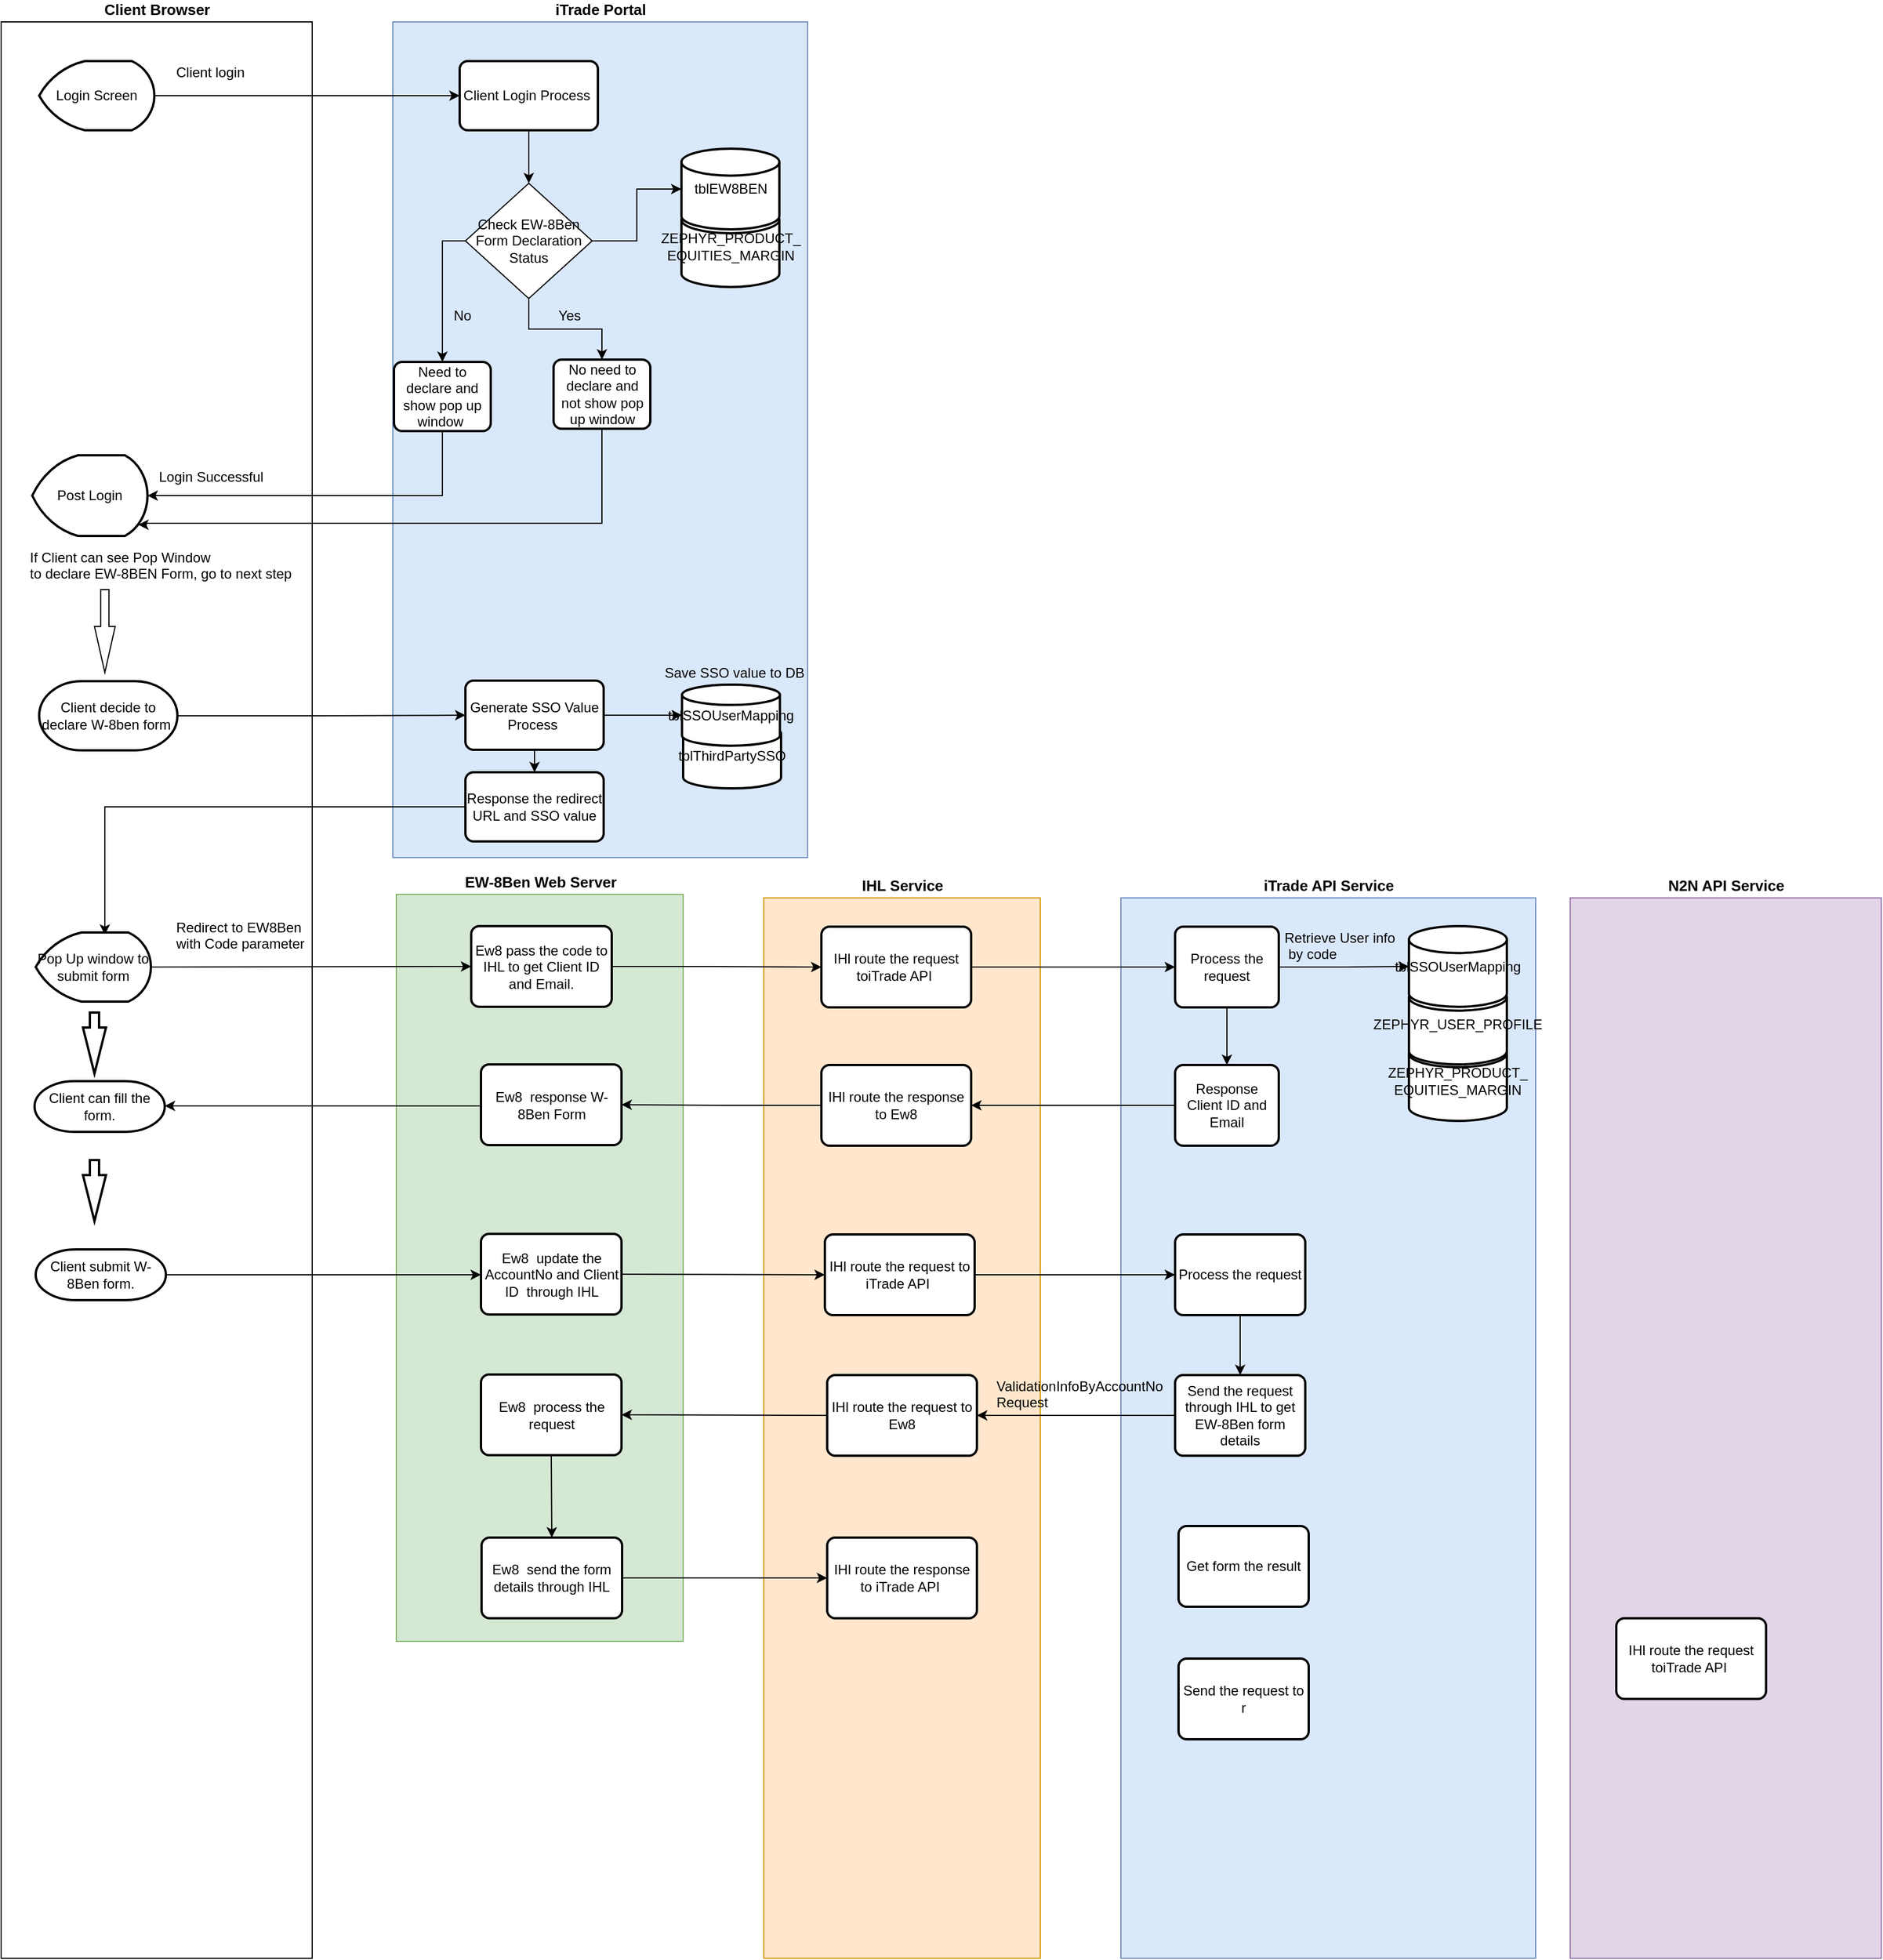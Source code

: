<mxfile version="10.5.9" type="github"><diagram id="YMtYOnzUOrOTfLu4kTXC" name="Page-1"><mxGraphModel dx="1604" dy="1848" grid="1" gridSize="10" guides="1" tooltips="1" connect="1" arrows="1" fold="1" page="1" pageScale="1" pageWidth="850" pageHeight="1100" math="0" shadow="0"><root><mxCell id="0"/><mxCell id="1" parent="0"/><mxCell id="tJ9BCTHQ244fIdcCI2bb-15" value="Client Browser" style="verticalLabelPosition=top;verticalAlign=bottom;html=1;shape=mxgraph.basic.rect;fillColor=#ffffff;fillColor2=none;strokeColor=#000000;strokeWidth=1;size=20;indent=5;labelPosition=center;align=center;fontStyle=1;fontSize=13;" parent="1" vertex="1"><mxGeometry x="-682" y="-965" width="270" height="1680" as="geometry"/></mxCell><mxCell id="tJ9BCTHQ244fIdcCI2bb-10" value="iTrade Portal" style="verticalLabelPosition=top;verticalAlign=bottom;html=1;shape=mxgraph.basic.rect;fillColor=#dae8fc;fillColor2=none;strokeColor=#6c8ebf;strokeWidth=1;size=20;indent=5;labelPosition=center;align=center;fontStyle=1;fontSize=13;" parent="1" vertex="1"><mxGeometry x="-342" y="-965" width="360" height="725" as="geometry"/></mxCell><mxCell id="x7NWvvhhakY7uaEACicM-8" style="edgeStyle=orthogonalEdgeStyle;rounded=0;orthogonalLoop=1;jettySize=auto;html=1;exitX=1;exitY=0.5;exitDx=0;exitDy=0;exitPerimeter=0;entryX=0;entryY=0.5;entryDx=0;entryDy=0;fontSize=13;" parent="1" source="tJ9BCTHQ244fIdcCI2bb-2" target="tJ9BCTHQ244fIdcCI2bb-8" edge="1"><mxGeometry relative="1" as="geometry"/></mxCell><mxCell id="tJ9BCTHQ244fIdcCI2bb-2" value="Login Screen" style="strokeWidth=2;html=1;shape=mxgraph.flowchart.display;whiteSpace=wrap;" parent="1" vertex="1"><mxGeometry x="-649" y="-931" width="100" height="60" as="geometry"/></mxCell><mxCell id="x7NWvvhhakY7uaEACicM-4" style="edgeStyle=orthogonalEdgeStyle;rounded=0;orthogonalLoop=1;jettySize=auto;html=1;exitX=0.5;exitY=1;exitDx=0;exitDy=0;fontSize=13;" parent="1" source="tJ9BCTHQ244fIdcCI2bb-8" target="tJ9BCTHQ244fIdcCI2bb-9" edge="1"><mxGeometry relative="1" as="geometry"/></mxCell><mxCell id="tJ9BCTHQ244fIdcCI2bb-8" value="Client Login Process&amp;nbsp;" style="rounded=1;whiteSpace=wrap;html=1;absoluteArcSize=1;arcSize=14;strokeWidth=2;" parent="1" vertex="1"><mxGeometry x="-284" y="-931" width="120" height="60" as="geometry"/></mxCell><mxCell id="22XE5wsb6GLYgaNZncnY-3" style="edgeStyle=orthogonalEdgeStyle;rounded=0;orthogonalLoop=1;jettySize=auto;html=1;exitX=0.5;exitY=1;exitDx=0;exitDy=0;entryX=0.5;entryY=0;entryDx=0;entryDy=0;" edge="1" parent="1" source="tJ9BCTHQ244fIdcCI2bb-9" target="22XE5wsb6GLYgaNZncnY-2"><mxGeometry relative="1" as="geometry"/></mxCell><mxCell id="22XE5wsb6GLYgaNZncnY-4" style="edgeStyle=orthogonalEdgeStyle;rounded=0;orthogonalLoop=1;jettySize=auto;html=1;exitX=0;exitY=0.5;exitDx=0;exitDy=0;entryX=0.5;entryY=0;entryDx=0;entryDy=0;" edge="1" parent="1" source="tJ9BCTHQ244fIdcCI2bb-9" target="22XE5wsb6GLYgaNZncnY-1"><mxGeometry relative="1" as="geometry"/></mxCell><mxCell id="tJ9BCTHQ244fIdcCI2bb-9" value="&lt;span&gt;Check EW-8Ben Form Declaration Status&lt;/span&gt;" style="rhombus;whiteSpace=wrap;html=1;" parent="1" vertex="1"><mxGeometry x="-279" y="-825" width="110" height="100" as="geometry"/></mxCell><mxCell id="tJ9BCTHQ244fIdcCI2bb-22" value="ZEPHYR_PRODUCT_&lt;br&gt;EQUITIES_MARGIN" style="strokeWidth=2;shape=mxgraph.flowchart.database;whiteSpace=wrap;html=1;labelPosition=center;verticalLabelPosition=middle;align=center;verticalAlign=middle;" parent="1" vertex="1"><mxGeometry x="-91.5" y="-805" width="85" height="70" as="geometry"/></mxCell><mxCell id="tJ9BCTHQ244fIdcCI2bb-26" style="edgeStyle=orthogonalEdgeStyle;rounded=0;orthogonalLoop=1;jettySize=auto;html=1;exitX=1;exitY=0.5;exitDx=0;exitDy=0;entryX=0;entryY=0.5;entryDx=0;entryDy=0;fontSize=13;verticalAlign=bottom;entryPerimeter=0;" parent="1" source="tJ9BCTHQ244fIdcCI2bb-9" target="tJ9BCTHQ244fIdcCI2bb-3" edge="1"><mxGeometry relative="1" as="geometry"/></mxCell><mxCell id="tJ9BCTHQ244fIdcCI2bb-3" value="tblEW8BEN" style="strokeWidth=2;html=1;shape=mxgraph.flowchart.database;whiteSpace=wrap;" parent="1" vertex="1"><mxGeometry x="-91.5" y="-855" width="85" height="70" as="geometry"/></mxCell><mxCell id="x7NWvvhhakY7uaEACicM-1" value="Yes&lt;br style=&quot;font-size: 12px&quot;&gt;" style="text;html=1;resizable=0;points=[];autosize=1;align=center;verticalAlign=top;spacingTop=-4;fontSize=12;" parent="1" vertex="1"><mxGeometry x="-209" y="-720" width="40" height="20" as="geometry"/></mxCell><mxCell id="x7NWvvhhakY7uaEACicM-14" value="Post Login" style="strokeWidth=2;html=1;shape=mxgraph.flowchart.display;whiteSpace=wrap;" parent="1" vertex="1"><mxGeometry x="-655" y="-589" width="100" height="70" as="geometry"/></mxCell><mxCell id="x7NWvvhhakY7uaEACicM-16" value="Login Successful&lt;br style=&quot;font-size: 12px;&quot;&gt;" style="text;html=1;resizable=0;points=[];autosize=1;align=left;verticalAlign=top;spacingTop=-4;fontSize=12;" parent="1" vertex="1"><mxGeometry x="-547" y="-580" width="110" height="20" as="geometry"/></mxCell><mxCell id="x7NWvvhhakY7uaEACicM-18" value="If Client can see Pop Window &lt;br style=&quot;font-size: 12px&quot;&gt;to declare EW-8BEN Form, go to next step&lt;br style=&quot;font-size: 12px&quot;&gt;" style="text;html=1;resizable=0;points=[];autosize=1;align=left;verticalAlign=top;spacingTop=-4;fontSize=12;" parent="1" vertex="1"><mxGeometry x="-659" y="-510" width="240" height="30" as="geometry"/></mxCell><mxCell id="x7NWvvhhakY7uaEACicM-19" value="Client login&lt;br style=&quot;font-size: 12px;&quot;&gt;" style="text;html=1;resizable=0;points=[];autosize=1;align=left;verticalAlign=top;spacingTop=-4;fontSize=12;" parent="1" vertex="1"><mxGeometry x="-532" y="-931" width="80" height="20" as="geometry"/></mxCell><mxCell id="x7NWvvhhakY7uaEACicM-23" style="edgeStyle=orthogonalEdgeStyle;rounded=0;orthogonalLoop=1;jettySize=auto;html=1;exitX=1;exitY=0.5;exitDx=0;exitDy=0;exitPerimeter=0;entryX=0;entryY=0.5;entryDx=0;entryDy=0;fontSize=12;" parent="1" source="x7NWvvhhakY7uaEACicM-21" target="x7NWvvhhakY7uaEACicM-22" edge="1"><mxGeometry relative="1" as="geometry"/></mxCell><mxCell id="x7NWvvhhakY7uaEACicM-21" value="Client decide to declare W-8ben form&amp;nbsp;" style="strokeWidth=2;html=1;shape=mxgraph.flowchart.terminator;whiteSpace=wrap;fontSize=12;" parent="1" vertex="1"><mxGeometry x="-649" y="-393" width="120" height="60" as="geometry"/></mxCell><mxCell id="x7NWvvhhakY7uaEACicM-28" style="edgeStyle=orthogonalEdgeStyle;rounded=0;orthogonalLoop=1;jettySize=auto;html=1;exitX=1;exitY=0.5;exitDx=0;exitDy=0;entryX=0;entryY=0.5;entryDx=0;entryDy=0;entryPerimeter=0;fontSize=12;" parent="1" source="x7NWvvhhakY7uaEACicM-22" target="x7NWvvhhakY7uaEACicM-25" edge="1"><mxGeometry relative="1" as="geometry"/></mxCell><mxCell id="BPQKgwoo89sPlXSKVGjw-5" style="edgeStyle=orthogonalEdgeStyle;rounded=0;orthogonalLoop=1;jettySize=auto;html=1;exitX=0.5;exitY=1;exitDx=0;exitDy=0;entryX=0.5;entryY=0;entryDx=0;entryDy=0;" parent="1" source="x7NWvvhhakY7uaEACicM-22" target="BPQKgwoo89sPlXSKVGjw-2" edge="1"><mxGeometry relative="1" as="geometry"/></mxCell><mxCell id="x7NWvvhhakY7uaEACicM-22" value="Generate SSO Value Process&amp;nbsp;" style="rounded=1;whiteSpace=wrap;html=1;absoluteArcSize=1;arcSize=14;strokeWidth=2;" parent="1" vertex="1"><mxGeometry x="-279" y="-393.5" width="120" height="60" as="geometry"/></mxCell><mxCell id="x7NWvvhhakY7uaEACicM-24" value="&lt;span&gt;Redirect to EW8Ben &lt;br&gt;with Code parameter&lt;/span&gt;&lt;br style=&quot;font-size: 12px&quot;&gt;" style="text;html=1;resizable=0;points=[];autosize=1;align=left;verticalAlign=top;spacingTop=-4;fontSize=12;" parent="1" vertex="1"><mxGeometry x="-532" y="-189" width="130" height="30" as="geometry"/></mxCell><mxCell id="x7NWvvhhakY7uaEACicM-26" value="tblThirdPartySSO" style="strokeWidth=2;html=1;shape=mxgraph.flowchart.database;whiteSpace=wrap;" parent="1" vertex="1"><mxGeometry x="-90" y="-357" width="85" height="57" as="geometry"/></mxCell><mxCell id="x7NWvvhhakY7uaEACicM-25" value="tblSSOUserMapping" style="strokeWidth=2;html=1;shape=mxgraph.flowchart.database;whiteSpace=wrap;" parent="1" vertex="1"><mxGeometry x="-91" y="-390" width="85" height="53" as="geometry"/></mxCell><mxCell id="x7NWvvhhakY7uaEACicM-27" value="" style="html=1;shadow=0;dashed=0;align=center;verticalAlign=middle;shape=mxgraph.arrows2.arrow;dy=0.6;dx=40;direction=south;notch=0;fontSize=12;" parent="1" vertex="1"><mxGeometry x="-601" y="-472.5" width="18" height="72" as="geometry"/></mxCell><mxCell id="BPQKgwoo89sPlXSKVGjw-10" style="edgeStyle=orthogonalEdgeStyle;rounded=0;orthogonalLoop=1;jettySize=auto;html=1;exitX=0;exitY=0.5;exitDx=0;exitDy=0;entryX=0.6;entryY=0.033;entryDx=0;entryDy=0;entryPerimeter=0;" parent="1" source="BPQKgwoo89sPlXSKVGjw-2" target="BPQKgwoo89sPlXSKVGjw-15" edge="1"><mxGeometry relative="1" as="geometry"><mxPoint x="-549" y="-345" as="targetPoint"/></mxGeometry></mxCell><mxCell id="BPQKgwoo89sPlXSKVGjw-2" value="Response the redirect URL and SSO value" style="rounded=1;whiteSpace=wrap;html=1;absoluteArcSize=1;arcSize=14;strokeWidth=2;" parent="1" vertex="1"><mxGeometry x="-279" y="-314" width="120" height="60" as="geometry"/></mxCell><mxCell id="BPQKgwoo89sPlXSKVGjw-6" value="Save SSO value to DB&lt;br style=&quot;font-size: 12px&quot;&gt;" style="text;html=1;resizable=0;points=[];autosize=1;align=left;verticalAlign=top;spacingTop=-4;fontSize=12;" parent="1" vertex="1"><mxGeometry x="-108" y="-410" width="140" height="20" as="geometry"/></mxCell><mxCell id="BPQKgwoo89sPlXSKVGjw-11" value="EW-8Ben Web Server" style="verticalLabelPosition=top;verticalAlign=bottom;html=1;shape=mxgraph.basic.rect;fillColor=#d5e8d4;fillColor2=none;strokeColor=#82b366;strokeWidth=1;size=20;indent=5;labelPosition=center;align=center;fontStyle=1;fontSize=13;" parent="1" vertex="1"><mxGeometry x="-339" y="-208" width="249" height="648" as="geometry"/></mxCell><mxCell id="BPQKgwoo89sPlXSKVGjw-12" value="IHL Service" style="verticalLabelPosition=top;verticalAlign=bottom;html=1;shape=mxgraph.basic.rect;fillColor=#ffe6cc;fillColor2=none;strokeColor=#d79b00;strokeWidth=1;size=20;indent=5;labelPosition=center;align=center;fontStyle=1;fontSize=13;" parent="1" vertex="1"><mxGeometry x="-20" y="-205" width="240" height="920" as="geometry"/></mxCell><mxCell id="BPQKgwoo89sPlXSKVGjw-13" value="iTrade API Service" style="verticalLabelPosition=top;verticalAlign=bottom;html=1;shape=mxgraph.basic.rect;fillColor=#dae8fc;fillColor2=none;strokeColor=#6c8ebf;strokeWidth=1;size=20;indent=5;labelPosition=center;align=center;fontStyle=1;fontSize=13;" parent="1" vertex="1"><mxGeometry x="290" y="-205" width="360" height="920" as="geometry"/></mxCell><mxCell id="BPQKgwoo89sPlXSKVGjw-14" value="N2N API Service" style="verticalLabelPosition=top;verticalAlign=bottom;html=1;shape=mxgraph.basic.rect;fillColor=#e1d5e7;fillColor2=none;strokeColor=#9673a6;strokeWidth=1;size=20;indent=5;labelPosition=center;align=center;fontStyle=1;fontSize=13;" parent="1" vertex="1"><mxGeometry x="680" y="-205" width="270" height="920" as="geometry"/></mxCell><mxCell id="22XE5wsb6GLYgaNZncnY-46" style="edgeStyle=none;rounded=0;orthogonalLoop=1;jettySize=auto;html=1;exitX=1;exitY=0.5;exitDx=0;exitDy=0;exitPerimeter=0;entryX=0;entryY=0.5;entryDx=0;entryDy=0;" edge="1" parent="1" source="BPQKgwoo89sPlXSKVGjw-15" target="BPQKgwoo89sPlXSKVGjw-17"><mxGeometry relative="1" as="geometry"/></mxCell><mxCell id="BPQKgwoo89sPlXSKVGjw-15" value="Pop Up window to submit form" style="strokeWidth=2;html=1;shape=mxgraph.flowchart.display;whiteSpace=wrap;" parent="1" vertex="1"><mxGeometry x="-652" y="-175" width="100" height="60" as="geometry"/></mxCell><mxCell id="BPQKgwoo89sPlXSKVGjw-21" style="edgeStyle=orthogonalEdgeStyle;rounded=0;orthogonalLoop=1;jettySize=auto;html=1;exitX=1;exitY=0.5;exitDx=0;exitDy=0;entryX=0;entryY=0.5;entryDx=0;entryDy=0;" parent="1" source="BPQKgwoo89sPlXSKVGjw-17" target="BPQKgwoo89sPlXSKVGjw-20" edge="1"><mxGeometry relative="1" as="geometry"/></mxCell><mxCell id="BPQKgwoo89sPlXSKVGjw-17" value="Ew8 pass the code to IHL to get Client ID and Email." style="rounded=1;whiteSpace=wrap;html=1;absoluteArcSize=1;arcSize=14;strokeWidth=2;" parent="1" vertex="1"><mxGeometry x="-274" y="-180.5" width="122" height="70" as="geometry"/></mxCell><mxCell id="BPQKgwoo89sPlXSKVGjw-24" style="edgeStyle=orthogonalEdgeStyle;rounded=0;orthogonalLoop=1;jettySize=auto;html=1;exitX=1;exitY=0.5;exitDx=0;exitDy=0;entryX=0;entryY=0.5;entryDx=0;entryDy=0;" parent="1" source="BPQKgwoo89sPlXSKVGjw-20" target="BPQKgwoo89sPlXSKVGjw-23" edge="1"><mxGeometry relative="1" as="geometry"/></mxCell><mxCell id="BPQKgwoo89sPlXSKVGjw-20" value="IHl route the request toiTrade API&amp;nbsp;" style="rounded=1;whiteSpace=wrap;html=1;absoluteArcSize=1;arcSize=14;strokeWidth=2;" parent="1" vertex="1"><mxGeometry x="30" y="-180" width="130" height="70" as="geometry"/></mxCell><mxCell id="22XE5wsb6GLYgaNZncnY-15" style="edgeStyle=orthogonalEdgeStyle;rounded=0;orthogonalLoop=1;jettySize=auto;html=1;exitX=1;exitY=0.5;exitDx=0;exitDy=0;entryX=0;entryY=0.5;entryDx=0;entryDy=0;entryPerimeter=0;" edge="1" parent="1" source="BPQKgwoo89sPlXSKVGjw-23" target="22XE5wsb6GLYgaNZncnY-14"><mxGeometry relative="1" as="geometry"/></mxCell><mxCell id="22XE5wsb6GLYgaNZncnY-18" style="edgeStyle=orthogonalEdgeStyle;rounded=0;orthogonalLoop=1;jettySize=auto;html=1;exitX=0.5;exitY=1;exitDx=0;exitDy=0;" edge="1" parent="1" source="BPQKgwoo89sPlXSKVGjw-23" target="22XE5wsb6GLYgaNZncnY-17"><mxGeometry relative="1" as="geometry"/></mxCell><mxCell id="BPQKgwoo89sPlXSKVGjw-23" value="Process the request" style="rounded=1;whiteSpace=wrap;html=1;absoluteArcSize=1;arcSize=14;strokeWidth=2;" parent="1" vertex="1"><mxGeometry x="337" y="-180" width="90" height="70" as="geometry"/></mxCell><mxCell id="BPQKgwoo89sPlXSKVGjw-25" value="IHl route the request toiTrade API&amp;nbsp;" style="rounded=1;whiteSpace=wrap;html=1;absoluteArcSize=1;arcSize=14;strokeWidth=2;" parent="1" vertex="1"><mxGeometry x="720" y="420" width="130" height="70" as="geometry"/></mxCell><mxCell id="22XE5wsb6GLYgaNZncnY-7" style="edgeStyle=orthogonalEdgeStyle;rounded=0;orthogonalLoop=1;jettySize=auto;html=1;exitX=0.5;exitY=1;exitDx=0;exitDy=0;entryX=1;entryY=0.5;entryDx=0;entryDy=0;entryPerimeter=0;" edge="1" parent="1" source="22XE5wsb6GLYgaNZncnY-1" target="x7NWvvhhakY7uaEACicM-14"><mxGeometry relative="1" as="geometry"/></mxCell><mxCell id="22XE5wsb6GLYgaNZncnY-1" value="Need to declare and show pop up window&amp;nbsp;" style="rounded=1;whiteSpace=wrap;html=1;absoluteArcSize=1;arcSize=14;strokeWidth=2;" vertex="1" parent="1"><mxGeometry x="-341" y="-670" width="84" height="60" as="geometry"/></mxCell><mxCell id="22XE5wsb6GLYgaNZncnY-12" style="edgeStyle=orthogonalEdgeStyle;rounded=0;orthogonalLoop=1;jettySize=auto;html=1;exitX=0.5;exitY=1;exitDx=0;exitDy=0;entryX=0.92;entryY=0.86;entryDx=0;entryDy=0;entryPerimeter=0;" edge="1" parent="1" source="22XE5wsb6GLYgaNZncnY-2" target="x7NWvvhhakY7uaEACicM-14"><mxGeometry relative="1" as="geometry"><Array as="points"><mxPoint x="-160" y="-530"/><mxPoint x="-556" y="-530"/></Array></mxGeometry></mxCell><mxCell id="22XE5wsb6GLYgaNZncnY-2" value="No need to declare and not show pop up window" style="rounded=1;whiteSpace=wrap;html=1;absoluteArcSize=1;arcSize=14;strokeWidth=2;" vertex="1" parent="1"><mxGeometry x="-202.5" y="-672" width="84" height="60" as="geometry"/></mxCell><mxCell id="22XE5wsb6GLYgaNZncnY-5" value="No&lt;br style=&quot;font-size: 12px&quot;&gt;" style="text;html=1;resizable=0;points=[];autosize=1;align=center;verticalAlign=top;spacingTop=-4;fontSize=12;" vertex="1" parent="1"><mxGeometry x="-297" y="-720" width="30" height="20" as="geometry"/></mxCell><mxCell id="22XE5wsb6GLYgaNZncnY-16" value="Retrieve User info&lt;br&gt;&amp;nbsp;by code&lt;br style=&quot;font-size: 12px&quot;&gt;" style="text;html=1;resizable=0;points=[];autosize=1;align=left;verticalAlign=top;spacingTop=-4;fontSize=12;" vertex="1" parent="1"><mxGeometry x="430" y="-180" width="110" height="30" as="geometry"/></mxCell><mxCell id="22XE5wsb6GLYgaNZncnY-20" style="edgeStyle=orthogonalEdgeStyle;rounded=0;orthogonalLoop=1;jettySize=auto;html=1;exitX=0;exitY=0.5;exitDx=0;exitDy=0;entryX=1;entryY=0.5;entryDx=0;entryDy=0;" edge="1" parent="1" source="22XE5wsb6GLYgaNZncnY-17" target="22XE5wsb6GLYgaNZncnY-19"><mxGeometry relative="1" as="geometry"/></mxCell><mxCell id="22XE5wsb6GLYgaNZncnY-17" value="Response Client ID and Email" style="rounded=1;whiteSpace=wrap;html=1;absoluteArcSize=1;arcSize=14;strokeWidth=2;" vertex="1" parent="1"><mxGeometry x="337" y="-60" width="90" height="70" as="geometry"/></mxCell><mxCell id="22XE5wsb6GLYgaNZncnY-22" style="edgeStyle=orthogonalEdgeStyle;rounded=0;orthogonalLoop=1;jettySize=auto;html=1;exitX=0;exitY=0.5;exitDx=0;exitDy=0;entryX=1;entryY=0.5;entryDx=0;entryDy=0;" edge="1" parent="1" source="22XE5wsb6GLYgaNZncnY-19" target="22XE5wsb6GLYgaNZncnY-21"><mxGeometry relative="1" as="geometry"/></mxCell><mxCell id="22XE5wsb6GLYgaNZncnY-19" value="IHl route the response to Ew8" style="rounded=1;whiteSpace=wrap;html=1;absoluteArcSize=1;arcSize=14;strokeWidth=2;" vertex="1" parent="1"><mxGeometry x="30" y="-60" width="130" height="70" as="geometry"/></mxCell><mxCell id="22XE5wsb6GLYgaNZncnY-32" style="edgeStyle=elbowEdgeStyle;rounded=0;orthogonalLoop=1;jettySize=auto;elbow=vertical;html=1;exitX=0;exitY=0.5;exitDx=0;exitDy=0;entryX=1;entryY=0.5;entryDx=0;entryDy=0;entryPerimeter=0;" edge="1" parent="1" source="22XE5wsb6GLYgaNZncnY-21" target="22XE5wsb6GLYgaNZncnY-27"><mxGeometry relative="1" as="geometry"/></mxCell><mxCell id="22XE5wsb6GLYgaNZncnY-21" value="Ew8&amp;nbsp; response W-8Ben Form" style="rounded=1;whiteSpace=wrap;html=1;absoluteArcSize=1;arcSize=14;strokeWidth=2;" vertex="1" parent="1"><mxGeometry x="-265.5" y="-60.5" width="122" height="70" as="geometry"/></mxCell><mxCell id="22XE5wsb6GLYgaNZncnY-27" value="Client can fill the form." style="strokeWidth=2;html=1;shape=mxgraph.flowchart.terminator;whiteSpace=wrap;fontSize=12;" vertex="1" parent="1"><mxGeometry x="-653" y="-46" width="113" height="44" as="geometry"/></mxCell><mxCell id="22XE5wsb6GLYgaNZncnY-30" value="" style="verticalLabelPosition=bottom;verticalAlign=top;html=1;strokeWidth=2;shape=mxgraph.arrows2.arrow;dy=0.6;dx=40;notch=0;align=center;flipV=1;direction=north;" vertex="1" parent="1"><mxGeometry x="-611" y="-105.5" width="20" height="53" as="geometry"/></mxCell><mxCell id="22XE5wsb6GLYgaNZncnY-36" style="edgeStyle=elbowEdgeStyle;rounded=0;orthogonalLoop=1;jettySize=auto;elbow=vertical;html=1;exitX=1;exitY=0.5;exitDx=0;exitDy=0;exitPerimeter=0;entryX=0;entryY=0.5;entryDx=0;entryDy=0;" edge="1" parent="1" source="22XE5wsb6GLYgaNZncnY-33" target="22XE5wsb6GLYgaNZncnY-35"><mxGeometry relative="1" as="geometry"/></mxCell><mxCell id="22XE5wsb6GLYgaNZncnY-33" value="Client submit W-8Ben form." style="strokeWidth=2;html=1;shape=mxgraph.flowchart.terminator;whiteSpace=wrap;fontSize=12;" vertex="1" parent="1"><mxGeometry x="-652" y="100" width="113" height="44" as="geometry"/></mxCell><mxCell id="22XE5wsb6GLYgaNZncnY-34" value="" style="verticalLabelPosition=bottom;verticalAlign=top;html=1;strokeWidth=2;shape=mxgraph.arrows2.arrow;dy=0.6;dx=40;notch=0;align=center;flipV=1;direction=north;" vertex="1" parent="1"><mxGeometry x="-611" y="22.5" width="20" height="53" as="geometry"/></mxCell><mxCell id="22XE5wsb6GLYgaNZncnY-38" style="edgeStyle=elbowEdgeStyle;rounded=0;orthogonalLoop=1;jettySize=auto;elbow=vertical;html=1;exitX=1;exitY=0.5;exitDx=0;exitDy=0;entryX=0;entryY=0.5;entryDx=0;entryDy=0;" edge="1" parent="1" source="22XE5wsb6GLYgaNZncnY-35" target="22XE5wsb6GLYgaNZncnY-37"><mxGeometry relative="1" as="geometry"/></mxCell><mxCell id="22XE5wsb6GLYgaNZncnY-35" value="Ew8&amp;nbsp; update the AccountNo and Client ID&amp;nbsp; through IHL" style="rounded=1;whiteSpace=wrap;html=1;absoluteArcSize=1;arcSize=14;strokeWidth=2;" vertex="1" parent="1"><mxGeometry x="-265.5" y="86.5" width="122" height="70" as="geometry"/></mxCell><mxCell id="22XE5wsb6GLYgaNZncnY-54" style="edgeStyle=none;rounded=0;orthogonalLoop=1;jettySize=auto;html=1;exitX=1;exitY=0.5;exitDx=0;exitDy=0;entryX=0;entryY=0.5;entryDx=0;entryDy=0;" edge="1" parent="1" source="22XE5wsb6GLYgaNZncnY-37" target="22XE5wsb6GLYgaNZncnY-42"><mxGeometry relative="1" as="geometry"/></mxCell><mxCell id="22XE5wsb6GLYgaNZncnY-37" value="IHl route the request to iTrade API&amp;nbsp;" style="rounded=1;whiteSpace=wrap;html=1;absoluteArcSize=1;arcSize=14;strokeWidth=2;" vertex="1" parent="1"><mxGeometry x="33" y="87" width="130" height="70" as="geometry"/></mxCell><mxCell id="22XE5wsb6GLYgaNZncnY-40" value="ZEPHYR_PRODUCT_&lt;br&gt;EQUITIES_MARGIN" style="strokeWidth=2;shape=mxgraph.flowchart.database;whiteSpace=wrap;html=1;labelPosition=center;verticalLabelPosition=middle;align=center;verticalAlign=middle;" vertex="1" parent="1"><mxGeometry x="540" y="-81.5" width="85" height="70" as="geometry"/></mxCell><mxCell id="22XE5wsb6GLYgaNZncnY-13" value="ZEPHYR_USER_PROFILE" style="strokeWidth=2;shape=mxgraph.flowchart.database;whiteSpace=wrap;html=1;labelPosition=center;verticalLabelPosition=middle;align=center;verticalAlign=middle;" vertex="1" parent="1"><mxGeometry x="540" y="-130.5" width="85" height="70" as="geometry"/></mxCell><mxCell id="22XE5wsb6GLYgaNZncnY-14" value="tblSSOUserMapping" style="strokeWidth=2;html=1;shape=mxgraph.flowchart.database;whiteSpace=wrap;" vertex="1" parent="1"><mxGeometry x="540" y="-180.5" width="85" height="70" as="geometry"/></mxCell><mxCell id="22XE5wsb6GLYgaNZncnY-51" style="rounded=0;orthogonalLoop=1;jettySize=auto;html=1;exitX=0;exitY=0.5;exitDx=0;exitDy=0;entryX=1;entryY=0.5;entryDx=0;entryDy=0;" edge="1" parent="1" source="22XE5wsb6GLYgaNZncnY-41" target="22XE5wsb6GLYgaNZncnY-48"><mxGeometry relative="1" as="geometry"/></mxCell><mxCell id="22XE5wsb6GLYgaNZncnY-41" value="Send the request through IHL to get EW-8Ben form details" style="rounded=1;whiteSpace=wrap;html=1;absoluteArcSize=1;arcSize=14;strokeWidth=2;" vertex="1" parent="1"><mxGeometry x="337" y="209" width="113" height="70" as="geometry"/></mxCell><mxCell id="22XE5wsb6GLYgaNZncnY-43" style="edgeStyle=elbowEdgeStyle;rounded=0;orthogonalLoop=1;jettySize=auto;elbow=vertical;html=1;exitX=0.5;exitY=1;exitDx=0;exitDy=0;entryX=0.5;entryY=0;entryDx=0;entryDy=0;" edge="1" parent="1" source="22XE5wsb6GLYgaNZncnY-42" target="22XE5wsb6GLYgaNZncnY-41"><mxGeometry relative="1" as="geometry"/></mxCell><mxCell id="22XE5wsb6GLYgaNZncnY-42" value="Process the request" style="rounded=1;whiteSpace=wrap;html=1;absoluteArcSize=1;arcSize=14;strokeWidth=2;" vertex="1" parent="1"><mxGeometry x="337" y="87" width="113" height="70" as="geometry"/></mxCell><mxCell id="22XE5wsb6GLYgaNZncnY-52" style="edgeStyle=none;rounded=0;orthogonalLoop=1;jettySize=auto;html=1;exitX=0;exitY=0.5;exitDx=0;exitDy=0;entryX=1;entryY=0.5;entryDx=0;entryDy=0;" edge="1" parent="1" source="22XE5wsb6GLYgaNZncnY-48" target="22XE5wsb6GLYgaNZncnY-50"><mxGeometry relative="1" as="geometry"/></mxCell><mxCell id="22XE5wsb6GLYgaNZncnY-48" value="IHl route the request to Ew8" style="rounded=1;whiteSpace=wrap;html=1;absoluteArcSize=1;arcSize=14;strokeWidth=2;" vertex="1" parent="1"><mxGeometry x="35" y="209" width="130" height="70" as="geometry"/></mxCell><mxCell id="22XE5wsb6GLYgaNZncnY-56" style="edgeStyle=none;rounded=0;orthogonalLoop=1;jettySize=auto;html=1;exitX=0.5;exitY=1;exitDx=0;exitDy=0;entryX=0.5;entryY=0;entryDx=0;entryDy=0;" edge="1" parent="1" source="22XE5wsb6GLYgaNZncnY-50" target="22XE5wsb6GLYgaNZncnY-55"><mxGeometry relative="1" as="geometry"/></mxCell><mxCell id="22XE5wsb6GLYgaNZncnY-50" value="Ew8&amp;nbsp; process the request" style="rounded=1;whiteSpace=wrap;html=1;absoluteArcSize=1;arcSize=14;strokeWidth=2;" vertex="1" parent="1"><mxGeometry x="-265.5" y="208.5" width="122" height="70" as="geometry"/></mxCell><mxCell id="22XE5wsb6GLYgaNZncnY-53" value="&lt;span&gt;ValidationInfoByAccountNo&lt;br&gt;Request&lt;/span&gt;&lt;br&gt;" style="text;html=1;resizable=0;points=[];autosize=1;align=left;verticalAlign=top;spacingTop=-4;fontSize=12;" vertex="1" parent="1"><mxGeometry x="180" y="209" width="160" height="30" as="geometry"/></mxCell><mxCell id="22XE5wsb6GLYgaNZncnY-58" style="edgeStyle=none;rounded=0;orthogonalLoop=1;jettySize=auto;html=1;exitX=1;exitY=0.5;exitDx=0;exitDy=0;entryX=0;entryY=0.5;entryDx=0;entryDy=0;" edge="1" parent="1" source="22XE5wsb6GLYgaNZncnY-55" target="22XE5wsb6GLYgaNZncnY-57"><mxGeometry relative="1" as="geometry"/></mxCell><mxCell id="22XE5wsb6GLYgaNZncnY-55" value="Ew8&amp;nbsp; send the form details through IHL" style="rounded=1;whiteSpace=wrap;html=1;absoluteArcSize=1;arcSize=14;strokeWidth=2;" vertex="1" parent="1"><mxGeometry x="-265" y="350" width="122" height="70" as="geometry"/></mxCell><mxCell id="22XE5wsb6GLYgaNZncnY-57" value="IHl route the response to iTrade API&amp;nbsp;" style="rounded=1;whiteSpace=wrap;html=1;absoluteArcSize=1;arcSize=14;strokeWidth=2;" vertex="1" parent="1"><mxGeometry x="35" y="350" width="130" height="70" as="geometry"/></mxCell><mxCell id="22XE5wsb6GLYgaNZncnY-59" value="Get form the result" style="rounded=1;whiteSpace=wrap;html=1;absoluteArcSize=1;arcSize=14;strokeWidth=2;" vertex="1" parent="1"><mxGeometry x="340" y="340" width="113" height="70" as="geometry"/></mxCell><mxCell id="22XE5wsb6GLYgaNZncnY-60" value="Send the request to r" style="rounded=1;whiteSpace=wrap;html=1;absoluteArcSize=1;arcSize=14;strokeWidth=2;" vertex="1" parent="1"><mxGeometry x="340" y="455" width="113" height="70" as="geometry"/></mxCell></root></mxGraphModel></diagram></mxfile>